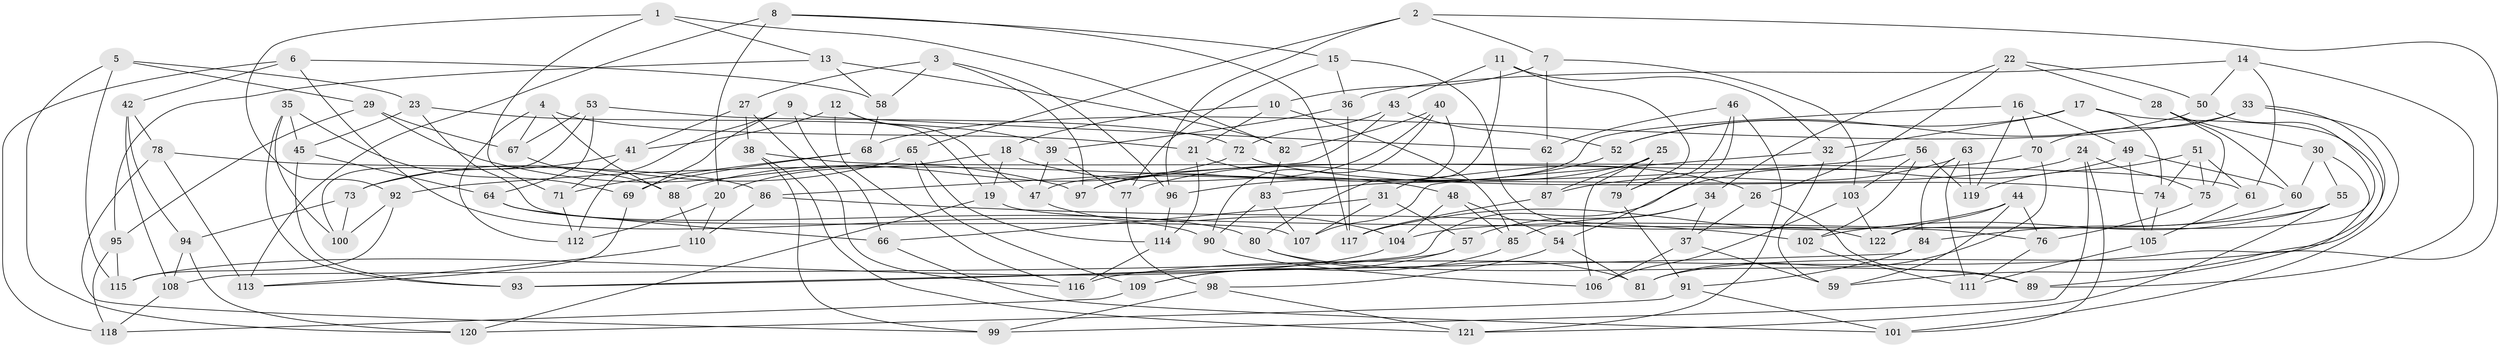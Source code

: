 // coarse degree distribution, {4: 0.5529411764705883, 6: 0.4, 5: 0.03529411764705882, 3: 0.011764705882352941}
// Generated by graph-tools (version 1.1) at 2025/24/03/03/25 07:24:26]
// undirected, 122 vertices, 244 edges
graph export_dot {
graph [start="1"]
  node [color=gray90,style=filled];
  1;
  2;
  3;
  4;
  5;
  6;
  7;
  8;
  9;
  10;
  11;
  12;
  13;
  14;
  15;
  16;
  17;
  18;
  19;
  20;
  21;
  22;
  23;
  24;
  25;
  26;
  27;
  28;
  29;
  30;
  31;
  32;
  33;
  34;
  35;
  36;
  37;
  38;
  39;
  40;
  41;
  42;
  43;
  44;
  45;
  46;
  47;
  48;
  49;
  50;
  51;
  52;
  53;
  54;
  55;
  56;
  57;
  58;
  59;
  60;
  61;
  62;
  63;
  64;
  65;
  66;
  67;
  68;
  69;
  70;
  71;
  72;
  73;
  74;
  75;
  76;
  77;
  78;
  79;
  80;
  81;
  82;
  83;
  84;
  85;
  86;
  87;
  88;
  89;
  90;
  91;
  92;
  93;
  94;
  95;
  96;
  97;
  98;
  99;
  100;
  101;
  102;
  103;
  104;
  105;
  106;
  107;
  108;
  109;
  110;
  111;
  112;
  113;
  114;
  115;
  116;
  117;
  118;
  119;
  120;
  121;
  122;
  1 -- 82;
  1 -- 92;
  1 -- 71;
  1 -- 13;
  2 -- 7;
  2 -- 65;
  2 -- 81;
  2 -- 96;
  3 -- 96;
  3 -- 97;
  3 -- 27;
  3 -- 58;
  4 -- 67;
  4 -- 88;
  4 -- 21;
  4 -- 112;
  5 -- 115;
  5 -- 120;
  5 -- 23;
  5 -- 29;
  6 -- 118;
  6 -- 90;
  6 -- 42;
  6 -- 58;
  7 -- 62;
  7 -- 103;
  7 -- 10;
  8 -- 15;
  8 -- 113;
  8 -- 20;
  8 -- 117;
  9 -- 62;
  9 -- 112;
  9 -- 66;
  9 -- 69;
  10 -- 85;
  10 -- 18;
  10 -- 21;
  11 -- 43;
  11 -- 31;
  11 -- 79;
  11 -- 32;
  12 -- 19;
  12 -- 47;
  12 -- 116;
  12 -- 41;
  13 -- 95;
  13 -- 82;
  13 -- 58;
  14 -- 89;
  14 -- 50;
  14 -- 36;
  14 -- 61;
  15 -- 77;
  15 -- 36;
  15 -- 122;
  16 -- 70;
  16 -- 47;
  16 -- 49;
  16 -- 119;
  17 -- 52;
  17 -- 74;
  17 -- 32;
  17 -- 89;
  18 -- 20;
  18 -- 48;
  18 -- 19;
  19 -- 76;
  19 -- 120;
  20 -- 110;
  20 -- 112;
  21 -- 26;
  21 -- 114;
  22 -- 28;
  22 -- 34;
  22 -- 50;
  22 -- 26;
  23 -- 107;
  23 -- 39;
  23 -- 45;
  24 -- 101;
  24 -- 75;
  24 -- 83;
  24 -- 99;
  25 -- 87;
  25 -- 106;
  25 -- 77;
  25 -- 79;
  26 -- 89;
  26 -- 37;
  27 -- 41;
  27 -- 116;
  27 -- 38;
  28 -- 60;
  28 -- 30;
  28 -- 75;
  29 -- 97;
  29 -- 95;
  29 -- 67;
  30 -- 116;
  30 -- 55;
  30 -- 60;
  31 -- 57;
  31 -- 107;
  31 -- 66;
  32 -- 59;
  32 -- 107;
  33 -- 59;
  33 -- 101;
  33 -- 68;
  33 -- 70;
  34 -- 85;
  34 -- 37;
  34 -- 57;
  35 -- 69;
  35 -- 100;
  35 -- 93;
  35 -- 45;
  36 -- 117;
  36 -- 39;
  37 -- 106;
  37 -- 59;
  38 -- 99;
  38 -- 121;
  38 -- 61;
  39 -- 77;
  39 -- 47;
  40 -- 80;
  40 -- 82;
  40 -- 90;
  40 -- 97;
  41 -- 73;
  41 -- 71;
  42 -- 78;
  42 -- 108;
  42 -- 94;
  43 -- 86;
  43 -- 72;
  43 -- 52;
  44 -- 117;
  44 -- 76;
  44 -- 59;
  44 -- 122;
  45 -- 64;
  45 -- 93;
  46 -- 54;
  46 -- 79;
  46 -- 62;
  46 -- 121;
  47 -- 104;
  48 -- 54;
  48 -- 104;
  48 -- 85;
  49 -- 105;
  49 -- 108;
  49 -- 60;
  50 -- 122;
  50 -- 52;
  51 -- 75;
  51 -- 74;
  51 -- 119;
  51 -- 61;
  52 -- 96;
  53 -- 100;
  53 -- 67;
  53 -- 64;
  53 -- 72;
  54 -- 98;
  54 -- 81;
  55 -- 104;
  55 -- 102;
  55 -- 121;
  56 -- 119;
  56 -- 92;
  56 -- 102;
  56 -- 103;
  57 -- 109;
  57 -- 93;
  58 -- 68;
  60 -- 84;
  61 -- 105;
  62 -- 87;
  63 -- 84;
  63 -- 111;
  63 -- 87;
  63 -- 119;
  64 -- 80;
  64 -- 66;
  65 -- 109;
  65 -- 114;
  65 -- 73;
  66 -- 101;
  67 -- 88;
  68 -- 71;
  68 -- 69;
  69 -- 113;
  70 -- 97;
  70 -- 81;
  71 -- 112;
  72 -- 74;
  72 -- 88;
  73 -- 94;
  73 -- 100;
  74 -- 105;
  75 -- 76;
  76 -- 111;
  77 -- 98;
  78 -- 99;
  78 -- 113;
  78 -- 86;
  79 -- 91;
  80 -- 89;
  80 -- 81;
  82 -- 83;
  83 -- 90;
  83 -- 107;
  84 -- 93;
  84 -- 91;
  85 -- 109;
  86 -- 110;
  86 -- 102;
  87 -- 117;
  88 -- 110;
  90 -- 106;
  91 -- 101;
  91 -- 120;
  92 -- 115;
  92 -- 100;
  94 -- 120;
  94 -- 108;
  95 -- 118;
  95 -- 115;
  96 -- 114;
  98 -- 121;
  98 -- 99;
  102 -- 111;
  103 -- 122;
  103 -- 106;
  104 -- 115;
  105 -- 111;
  108 -- 118;
  109 -- 118;
  110 -- 113;
  114 -- 116;
}
